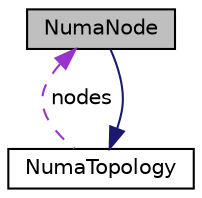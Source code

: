 digraph "NumaNode"
{
  edge [fontname="Helvetica",fontsize="10",labelfontname="Helvetica",labelfontsize="10"];
  node [fontname="Helvetica",fontsize="10",shape=record];
  Node1 [label="NumaNode",height=0.2,width=0.4,color="black", fillcolor="grey75", style="filled", fontcolor="black"];
  Node2 -> Node1 [dir="back",color="midnightblue",fontsize="10",style="solid",fontname="Helvetica"];
  Node2 [label="NumaTopology",height=0.2,width=0.4,color="black", fillcolor="white", style="filled",URL="$structNumaTopology.html",tooltip="The NumaTopology structure describes all NUMA nodes in the current system. "];
  Node1 -> Node2 [dir="back",color="darkorchid3",fontsize="10",style="dashed",label=" nodes" ,fontname="Helvetica"];
}
